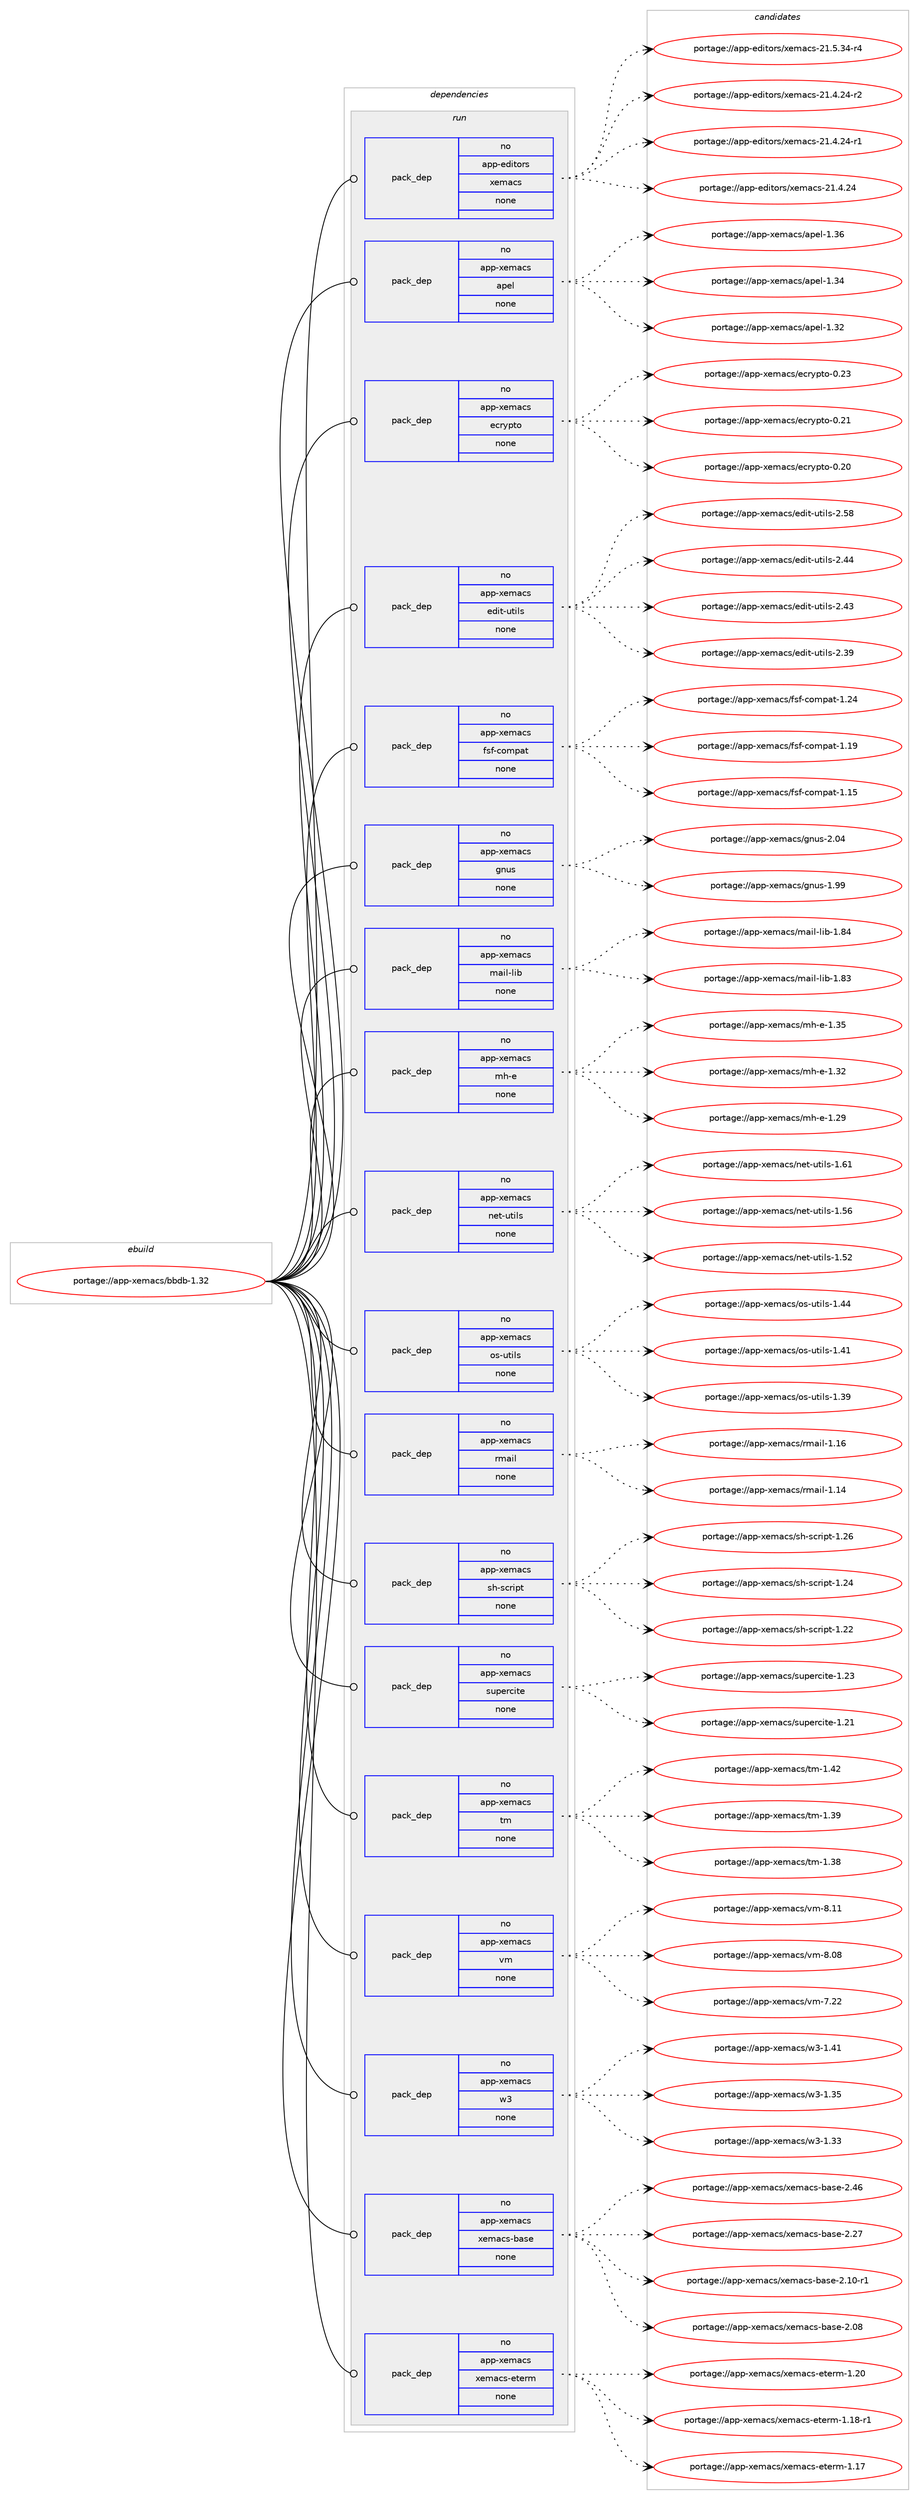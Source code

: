 digraph prolog {

# *************
# Graph options
# *************

newrank=true;
concentrate=true;
compound=true;
graph [rankdir=LR,fontname=Helvetica,fontsize=10,ranksep=1.5];#, ranksep=2.5, nodesep=0.2];
edge  [arrowhead=vee];
node  [fontname=Helvetica,fontsize=10];

# **********
# The ebuild
# **********

subgraph cluster_leftcol {
color=gray;
label=<<i>ebuild</i>>;
id [label="portage://app-xemacs/bbdb-1.32", color=red, width=4, href="../app-xemacs/bbdb-1.32.svg"];
}

# ****************
# The dependencies
# ****************

subgraph cluster_midcol {
color=gray;
label=<<i>dependencies</i>>;
subgraph cluster_compile {
fillcolor="#eeeeee";
style=filled;
label=<<i>compile</i>>;
}
subgraph cluster_compileandrun {
fillcolor="#eeeeee";
style=filled;
label=<<i>compile and run</i>>;
}
subgraph cluster_run {
fillcolor="#eeeeee";
style=filled;
label=<<i>run</i>>;
subgraph pack442175 {
dependency588663 [label=<<TABLE BORDER="0" CELLBORDER="1" CELLSPACING="0" CELLPADDING="4" WIDTH="220"><TR><TD ROWSPAN="6" CELLPADDING="30">pack_dep</TD></TR><TR><TD WIDTH="110">no</TD></TR><TR><TD>app-editors</TD></TR><TR><TD>xemacs</TD></TR><TR><TD>none</TD></TR><TR><TD></TD></TR></TABLE>>, shape=none, color=blue];
}
id:e -> dependency588663:w [weight=20,style="solid",arrowhead="odot"];
subgraph pack442176 {
dependency588664 [label=<<TABLE BORDER="0" CELLBORDER="1" CELLSPACING="0" CELLPADDING="4" WIDTH="220"><TR><TD ROWSPAN="6" CELLPADDING="30">pack_dep</TD></TR><TR><TD WIDTH="110">no</TD></TR><TR><TD>app-xemacs</TD></TR><TR><TD>apel</TD></TR><TR><TD>none</TD></TR><TR><TD></TD></TR></TABLE>>, shape=none, color=blue];
}
id:e -> dependency588664:w [weight=20,style="solid",arrowhead="odot"];
subgraph pack442177 {
dependency588665 [label=<<TABLE BORDER="0" CELLBORDER="1" CELLSPACING="0" CELLPADDING="4" WIDTH="220"><TR><TD ROWSPAN="6" CELLPADDING="30">pack_dep</TD></TR><TR><TD WIDTH="110">no</TD></TR><TR><TD>app-xemacs</TD></TR><TR><TD>ecrypto</TD></TR><TR><TD>none</TD></TR><TR><TD></TD></TR></TABLE>>, shape=none, color=blue];
}
id:e -> dependency588665:w [weight=20,style="solid",arrowhead="odot"];
subgraph pack442178 {
dependency588666 [label=<<TABLE BORDER="0" CELLBORDER="1" CELLSPACING="0" CELLPADDING="4" WIDTH="220"><TR><TD ROWSPAN="6" CELLPADDING="30">pack_dep</TD></TR><TR><TD WIDTH="110">no</TD></TR><TR><TD>app-xemacs</TD></TR><TR><TD>edit-utils</TD></TR><TR><TD>none</TD></TR><TR><TD></TD></TR></TABLE>>, shape=none, color=blue];
}
id:e -> dependency588666:w [weight=20,style="solid",arrowhead="odot"];
subgraph pack442179 {
dependency588667 [label=<<TABLE BORDER="0" CELLBORDER="1" CELLSPACING="0" CELLPADDING="4" WIDTH="220"><TR><TD ROWSPAN="6" CELLPADDING="30">pack_dep</TD></TR><TR><TD WIDTH="110">no</TD></TR><TR><TD>app-xemacs</TD></TR><TR><TD>fsf-compat</TD></TR><TR><TD>none</TD></TR><TR><TD></TD></TR></TABLE>>, shape=none, color=blue];
}
id:e -> dependency588667:w [weight=20,style="solid",arrowhead="odot"];
subgraph pack442180 {
dependency588668 [label=<<TABLE BORDER="0" CELLBORDER="1" CELLSPACING="0" CELLPADDING="4" WIDTH="220"><TR><TD ROWSPAN="6" CELLPADDING="30">pack_dep</TD></TR><TR><TD WIDTH="110">no</TD></TR><TR><TD>app-xemacs</TD></TR><TR><TD>gnus</TD></TR><TR><TD>none</TD></TR><TR><TD></TD></TR></TABLE>>, shape=none, color=blue];
}
id:e -> dependency588668:w [weight=20,style="solid",arrowhead="odot"];
subgraph pack442181 {
dependency588669 [label=<<TABLE BORDER="0" CELLBORDER="1" CELLSPACING="0" CELLPADDING="4" WIDTH="220"><TR><TD ROWSPAN="6" CELLPADDING="30">pack_dep</TD></TR><TR><TD WIDTH="110">no</TD></TR><TR><TD>app-xemacs</TD></TR><TR><TD>mail-lib</TD></TR><TR><TD>none</TD></TR><TR><TD></TD></TR></TABLE>>, shape=none, color=blue];
}
id:e -> dependency588669:w [weight=20,style="solid",arrowhead="odot"];
subgraph pack442182 {
dependency588670 [label=<<TABLE BORDER="0" CELLBORDER="1" CELLSPACING="0" CELLPADDING="4" WIDTH="220"><TR><TD ROWSPAN="6" CELLPADDING="30">pack_dep</TD></TR><TR><TD WIDTH="110">no</TD></TR><TR><TD>app-xemacs</TD></TR><TR><TD>mh-e</TD></TR><TR><TD>none</TD></TR><TR><TD></TD></TR></TABLE>>, shape=none, color=blue];
}
id:e -> dependency588670:w [weight=20,style="solid",arrowhead="odot"];
subgraph pack442183 {
dependency588671 [label=<<TABLE BORDER="0" CELLBORDER="1" CELLSPACING="0" CELLPADDING="4" WIDTH="220"><TR><TD ROWSPAN="6" CELLPADDING="30">pack_dep</TD></TR><TR><TD WIDTH="110">no</TD></TR><TR><TD>app-xemacs</TD></TR><TR><TD>net-utils</TD></TR><TR><TD>none</TD></TR><TR><TD></TD></TR></TABLE>>, shape=none, color=blue];
}
id:e -> dependency588671:w [weight=20,style="solid",arrowhead="odot"];
subgraph pack442184 {
dependency588672 [label=<<TABLE BORDER="0" CELLBORDER="1" CELLSPACING="0" CELLPADDING="4" WIDTH="220"><TR><TD ROWSPAN="6" CELLPADDING="30">pack_dep</TD></TR><TR><TD WIDTH="110">no</TD></TR><TR><TD>app-xemacs</TD></TR><TR><TD>os-utils</TD></TR><TR><TD>none</TD></TR><TR><TD></TD></TR></TABLE>>, shape=none, color=blue];
}
id:e -> dependency588672:w [weight=20,style="solid",arrowhead="odot"];
subgraph pack442185 {
dependency588673 [label=<<TABLE BORDER="0" CELLBORDER="1" CELLSPACING="0" CELLPADDING="4" WIDTH="220"><TR><TD ROWSPAN="6" CELLPADDING="30">pack_dep</TD></TR><TR><TD WIDTH="110">no</TD></TR><TR><TD>app-xemacs</TD></TR><TR><TD>rmail</TD></TR><TR><TD>none</TD></TR><TR><TD></TD></TR></TABLE>>, shape=none, color=blue];
}
id:e -> dependency588673:w [weight=20,style="solid",arrowhead="odot"];
subgraph pack442186 {
dependency588674 [label=<<TABLE BORDER="0" CELLBORDER="1" CELLSPACING="0" CELLPADDING="4" WIDTH="220"><TR><TD ROWSPAN="6" CELLPADDING="30">pack_dep</TD></TR><TR><TD WIDTH="110">no</TD></TR><TR><TD>app-xemacs</TD></TR><TR><TD>sh-script</TD></TR><TR><TD>none</TD></TR><TR><TD></TD></TR></TABLE>>, shape=none, color=blue];
}
id:e -> dependency588674:w [weight=20,style="solid",arrowhead="odot"];
subgraph pack442187 {
dependency588675 [label=<<TABLE BORDER="0" CELLBORDER="1" CELLSPACING="0" CELLPADDING="4" WIDTH="220"><TR><TD ROWSPAN="6" CELLPADDING="30">pack_dep</TD></TR><TR><TD WIDTH="110">no</TD></TR><TR><TD>app-xemacs</TD></TR><TR><TD>supercite</TD></TR><TR><TD>none</TD></TR><TR><TD></TD></TR></TABLE>>, shape=none, color=blue];
}
id:e -> dependency588675:w [weight=20,style="solid",arrowhead="odot"];
subgraph pack442188 {
dependency588676 [label=<<TABLE BORDER="0" CELLBORDER="1" CELLSPACING="0" CELLPADDING="4" WIDTH="220"><TR><TD ROWSPAN="6" CELLPADDING="30">pack_dep</TD></TR><TR><TD WIDTH="110">no</TD></TR><TR><TD>app-xemacs</TD></TR><TR><TD>tm</TD></TR><TR><TD>none</TD></TR><TR><TD></TD></TR></TABLE>>, shape=none, color=blue];
}
id:e -> dependency588676:w [weight=20,style="solid",arrowhead="odot"];
subgraph pack442189 {
dependency588677 [label=<<TABLE BORDER="0" CELLBORDER="1" CELLSPACING="0" CELLPADDING="4" WIDTH="220"><TR><TD ROWSPAN="6" CELLPADDING="30">pack_dep</TD></TR><TR><TD WIDTH="110">no</TD></TR><TR><TD>app-xemacs</TD></TR><TR><TD>vm</TD></TR><TR><TD>none</TD></TR><TR><TD></TD></TR></TABLE>>, shape=none, color=blue];
}
id:e -> dependency588677:w [weight=20,style="solid",arrowhead="odot"];
subgraph pack442190 {
dependency588678 [label=<<TABLE BORDER="0" CELLBORDER="1" CELLSPACING="0" CELLPADDING="4" WIDTH="220"><TR><TD ROWSPAN="6" CELLPADDING="30">pack_dep</TD></TR><TR><TD WIDTH="110">no</TD></TR><TR><TD>app-xemacs</TD></TR><TR><TD>w3</TD></TR><TR><TD>none</TD></TR><TR><TD></TD></TR></TABLE>>, shape=none, color=blue];
}
id:e -> dependency588678:w [weight=20,style="solid",arrowhead="odot"];
subgraph pack442191 {
dependency588679 [label=<<TABLE BORDER="0" CELLBORDER="1" CELLSPACING="0" CELLPADDING="4" WIDTH="220"><TR><TD ROWSPAN="6" CELLPADDING="30">pack_dep</TD></TR><TR><TD WIDTH="110">no</TD></TR><TR><TD>app-xemacs</TD></TR><TR><TD>xemacs-base</TD></TR><TR><TD>none</TD></TR><TR><TD></TD></TR></TABLE>>, shape=none, color=blue];
}
id:e -> dependency588679:w [weight=20,style="solid",arrowhead="odot"];
subgraph pack442192 {
dependency588680 [label=<<TABLE BORDER="0" CELLBORDER="1" CELLSPACING="0" CELLPADDING="4" WIDTH="220"><TR><TD ROWSPAN="6" CELLPADDING="30">pack_dep</TD></TR><TR><TD WIDTH="110">no</TD></TR><TR><TD>app-xemacs</TD></TR><TR><TD>xemacs-eterm</TD></TR><TR><TD>none</TD></TR><TR><TD></TD></TR></TABLE>>, shape=none, color=blue];
}
id:e -> dependency588680:w [weight=20,style="solid",arrowhead="odot"];
}
}

# **************
# The candidates
# **************

subgraph cluster_choices {
rank=same;
color=gray;
label=<<i>candidates</i>>;

subgraph choice442175 {
color=black;
nodesep=1;
choice971121124510110010511611111411547120101109979911545504946534651524511452 [label="portage://app-editors/xemacs-21.5.34-r4", color=red, width=4,href="../app-editors/xemacs-21.5.34-r4.svg"];
choice971121124510110010511611111411547120101109979911545504946524650524511450 [label="portage://app-editors/xemacs-21.4.24-r2", color=red, width=4,href="../app-editors/xemacs-21.4.24-r2.svg"];
choice971121124510110010511611111411547120101109979911545504946524650524511449 [label="portage://app-editors/xemacs-21.4.24-r1", color=red, width=4,href="../app-editors/xemacs-21.4.24-r1.svg"];
choice97112112451011001051161111141154712010110997991154550494652465052 [label="portage://app-editors/xemacs-21.4.24", color=red, width=4,href="../app-editors/xemacs-21.4.24.svg"];
dependency588663:e -> choice971121124510110010511611111411547120101109979911545504946534651524511452:w [style=dotted,weight="100"];
dependency588663:e -> choice971121124510110010511611111411547120101109979911545504946524650524511450:w [style=dotted,weight="100"];
dependency588663:e -> choice971121124510110010511611111411547120101109979911545504946524650524511449:w [style=dotted,weight="100"];
dependency588663:e -> choice97112112451011001051161111141154712010110997991154550494652465052:w [style=dotted,weight="100"];
}
subgraph choice442176 {
color=black;
nodesep=1;
choice9711211245120101109979911547971121011084549465154 [label="portage://app-xemacs/apel-1.36", color=red, width=4,href="../app-xemacs/apel-1.36.svg"];
choice9711211245120101109979911547971121011084549465152 [label="portage://app-xemacs/apel-1.34", color=red, width=4,href="../app-xemacs/apel-1.34.svg"];
choice9711211245120101109979911547971121011084549465150 [label="portage://app-xemacs/apel-1.32", color=red, width=4,href="../app-xemacs/apel-1.32.svg"];
dependency588664:e -> choice9711211245120101109979911547971121011084549465154:w [style=dotted,weight="100"];
dependency588664:e -> choice9711211245120101109979911547971121011084549465152:w [style=dotted,weight="100"];
dependency588664:e -> choice9711211245120101109979911547971121011084549465150:w [style=dotted,weight="100"];
}
subgraph choice442177 {
color=black;
nodesep=1;
choice9711211245120101109979911547101991141211121161114548465051 [label="portage://app-xemacs/ecrypto-0.23", color=red, width=4,href="../app-xemacs/ecrypto-0.23.svg"];
choice9711211245120101109979911547101991141211121161114548465049 [label="portage://app-xemacs/ecrypto-0.21", color=red, width=4,href="../app-xemacs/ecrypto-0.21.svg"];
choice9711211245120101109979911547101991141211121161114548465048 [label="portage://app-xemacs/ecrypto-0.20", color=red, width=4,href="../app-xemacs/ecrypto-0.20.svg"];
dependency588665:e -> choice9711211245120101109979911547101991141211121161114548465051:w [style=dotted,weight="100"];
dependency588665:e -> choice9711211245120101109979911547101991141211121161114548465049:w [style=dotted,weight="100"];
dependency588665:e -> choice9711211245120101109979911547101991141211121161114548465048:w [style=dotted,weight="100"];
}
subgraph choice442178 {
color=black;
nodesep=1;
choice9711211245120101109979911547101100105116451171161051081154550465356 [label="portage://app-xemacs/edit-utils-2.58", color=red, width=4,href="../app-xemacs/edit-utils-2.58.svg"];
choice9711211245120101109979911547101100105116451171161051081154550465252 [label="portage://app-xemacs/edit-utils-2.44", color=red, width=4,href="../app-xemacs/edit-utils-2.44.svg"];
choice9711211245120101109979911547101100105116451171161051081154550465251 [label="portage://app-xemacs/edit-utils-2.43", color=red, width=4,href="../app-xemacs/edit-utils-2.43.svg"];
choice9711211245120101109979911547101100105116451171161051081154550465157 [label="portage://app-xemacs/edit-utils-2.39", color=red, width=4,href="../app-xemacs/edit-utils-2.39.svg"];
dependency588666:e -> choice9711211245120101109979911547101100105116451171161051081154550465356:w [style=dotted,weight="100"];
dependency588666:e -> choice9711211245120101109979911547101100105116451171161051081154550465252:w [style=dotted,weight="100"];
dependency588666:e -> choice9711211245120101109979911547101100105116451171161051081154550465251:w [style=dotted,weight="100"];
dependency588666:e -> choice9711211245120101109979911547101100105116451171161051081154550465157:w [style=dotted,weight="100"];
}
subgraph choice442179 {
color=black;
nodesep=1;
choice97112112451201011099799115471021151024599111109112971164549465052 [label="portage://app-xemacs/fsf-compat-1.24", color=red, width=4,href="../app-xemacs/fsf-compat-1.24.svg"];
choice97112112451201011099799115471021151024599111109112971164549464957 [label="portage://app-xemacs/fsf-compat-1.19", color=red, width=4,href="../app-xemacs/fsf-compat-1.19.svg"];
choice97112112451201011099799115471021151024599111109112971164549464953 [label="portage://app-xemacs/fsf-compat-1.15", color=red, width=4,href="../app-xemacs/fsf-compat-1.15.svg"];
dependency588667:e -> choice97112112451201011099799115471021151024599111109112971164549465052:w [style=dotted,weight="100"];
dependency588667:e -> choice97112112451201011099799115471021151024599111109112971164549464957:w [style=dotted,weight="100"];
dependency588667:e -> choice97112112451201011099799115471021151024599111109112971164549464953:w [style=dotted,weight="100"];
}
subgraph choice442180 {
color=black;
nodesep=1;
choice97112112451201011099799115471031101171154550464852 [label="portage://app-xemacs/gnus-2.04", color=red, width=4,href="../app-xemacs/gnus-2.04.svg"];
choice97112112451201011099799115471031101171154549465757 [label="portage://app-xemacs/gnus-1.99", color=red, width=4,href="../app-xemacs/gnus-1.99.svg"];
dependency588668:e -> choice97112112451201011099799115471031101171154550464852:w [style=dotted,weight="100"];
dependency588668:e -> choice97112112451201011099799115471031101171154549465757:w [style=dotted,weight="100"];
}
subgraph choice442181 {
color=black;
nodesep=1;
choice97112112451201011099799115471099710510845108105984549465652 [label="portage://app-xemacs/mail-lib-1.84", color=red, width=4,href="../app-xemacs/mail-lib-1.84.svg"];
choice97112112451201011099799115471099710510845108105984549465651 [label="portage://app-xemacs/mail-lib-1.83", color=red, width=4,href="../app-xemacs/mail-lib-1.83.svg"];
dependency588669:e -> choice97112112451201011099799115471099710510845108105984549465652:w [style=dotted,weight="100"];
dependency588669:e -> choice97112112451201011099799115471099710510845108105984549465651:w [style=dotted,weight="100"];
}
subgraph choice442182 {
color=black;
nodesep=1;
choice9711211245120101109979911547109104451014549465153 [label="portage://app-xemacs/mh-e-1.35", color=red, width=4,href="../app-xemacs/mh-e-1.35.svg"];
choice9711211245120101109979911547109104451014549465150 [label="portage://app-xemacs/mh-e-1.32", color=red, width=4,href="../app-xemacs/mh-e-1.32.svg"];
choice9711211245120101109979911547109104451014549465057 [label="portage://app-xemacs/mh-e-1.29", color=red, width=4,href="../app-xemacs/mh-e-1.29.svg"];
dependency588670:e -> choice9711211245120101109979911547109104451014549465153:w [style=dotted,weight="100"];
dependency588670:e -> choice9711211245120101109979911547109104451014549465150:w [style=dotted,weight="100"];
dependency588670:e -> choice9711211245120101109979911547109104451014549465057:w [style=dotted,weight="100"];
}
subgraph choice442183 {
color=black;
nodesep=1;
choice9711211245120101109979911547110101116451171161051081154549465449 [label="portage://app-xemacs/net-utils-1.61", color=red, width=4,href="../app-xemacs/net-utils-1.61.svg"];
choice9711211245120101109979911547110101116451171161051081154549465354 [label="portage://app-xemacs/net-utils-1.56", color=red, width=4,href="../app-xemacs/net-utils-1.56.svg"];
choice9711211245120101109979911547110101116451171161051081154549465350 [label="portage://app-xemacs/net-utils-1.52", color=red, width=4,href="../app-xemacs/net-utils-1.52.svg"];
dependency588671:e -> choice9711211245120101109979911547110101116451171161051081154549465449:w [style=dotted,weight="100"];
dependency588671:e -> choice9711211245120101109979911547110101116451171161051081154549465354:w [style=dotted,weight="100"];
dependency588671:e -> choice9711211245120101109979911547110101116451171161051081154549465350:w [style=dotted,weight="100"];
}
subgraph choice442184 {
color=black;
nodesep=1;
choice9711211245120101109979911547111115451171161051081154549465252 [label="portage://app-xemacs/os-utils-1.44", color=red, width=4,href="../app-xemacs/os-utils-1.44.svg"];
choice9711211245120101109979911547111115451171161051081154549465249 [label="portage://app-xemacs/os-utils-1.41", color=red, width=4,href="../app-xemacs/os-utils-1.41.svg"];
choice9711211245120101109979911547111115451171161051081154549465157 [label="portage://app-xemacs/os-utils-1.39", color=red, width=4,href="../app-xemacs/os-utils-1.39.svg"];
dependency588672:e -> choice9711211245120101109979911547111115451171161051081154549465252:w [style=dotted,weight="100"];
dependency588672:e -> choice9711211245120101109979911547111115451171161051081154549465249:w [style=dotted,weight="100"];
dependency588672:e -> choice9711211245120101109979911547111115451171161051081154549465157:w [style=dotted,weight="100"];
}
subgraph choice442185 {
color=black;
nodesep=1;
choice9711211245120101109979911547114109971051084549464954 [label="portage://app-xemacs/rmail-1.16", color=red, width=4,href="../app-xemacs/rmail-1.16.svg"];
choice9711211245120101109979911547114109971051084549464952 [label="portage://app-xemacs/rmail-1.14", color=red, width=4,href="../app-xemacs/rmail-1.14.svg"];
dependency588673:e -> choice9711211245120101109979911547114109971051084549464954:w [style=dotted,weight="100"];
dependency588673:e -> choice9711211245120101109979911547114109971051084549464952:w [style=dotted,weight="100"];
}
subgraph choice442186 {
color=black;
nodesep=1;
choice971121124512010110997991154711510445115991141051121164549465054 [label="portage://app-xemacs/sh-script-1.26", color=red, width=4,href="../app-xemacs/sh-script-1.26.svg"];
choice971121124512010110997991154711510445115991141051121164549465052 [label="portage://app-xemacs/sh-script-1.24", color=red, width=4,href="../app-xemacs/sh-script-1.24.svg"];
choice971121124512010110997991154711510445115991141051121164549465050 [label="portage://app-xemacs/sh-script-1.22", color=red, width=4,href="../app-xemacs/sh-script-1.22.svg"];
dependency588674:e -> choice971121124512010110997991154711510445115991141051121164549465054:w [style=dotted,weight="100"];
dependency588674:e -> choice971121124512010110997991154711510445115991141051121164549465052:w [style=dotted,weight="100"];
dependency588674:e -> choice971121124512010110997991154711510445115991141051121164549465050:w [style=dotted,weight="100"];
}
subgraph choice442187 {
color=black;
nodesep=1;
choice9711211245120101109979911547115117112101114991051161014549465051 [label="portage://app-xemacs/supercite-1.23", color=red, width=4,href="../app-xemacs/supercite-1.23.svg"];
choice9711211245120101109979911547115117112101114991051161014549465049 [label="portage://app-xemacs/supercite-1.21", color=red, width=4,href="../app-xemacs/supercite-1.21.svg"];
dependency588675:e -> choice9711211245120101109979911547115117112101114991051161014549465051:w [style=dotted,weight="100"];
dependency588675:e -> choice9711211245120101109979911547115117112101114991051161014549465049:w [style=dotted,weight="100"];
}
subgraph choice442188 {
color=black;
nodesep=1;
choice97112112451201011099799115471161094549465250 [label="portage://app-xemacs/tm-1.42", color=red, width=4,href="../app-xemacs/tm-1.42.svg"];
choice97112112451201011099799115471161094549465157 [label="portage://app-xemacs/tm-1.39", color=red, width=4,href="../app-xemacs/tm-1.39.svg"];
choice97112112451201011099799115471161094549465156 [label="portage://app-xemacs/tm-1.38", color=red, width=4,href="../app-xemacs/tm-1.38.svg"];
dependency588676:e -> choice97112112451201011099799115471161094549465250:w [style=dotted,weight="100"];
dependency588676:e -> choice97112112451201011099799115471161094549465157:w [style=dotted,weight="100"];
dependency588676:e -> choice97112112451201011099799115471161094549465156:w [style=dotted,weight="100"];
}
subgraph choice442189 {
color=black;
nodesep=1;
choice97112112451201011099799115471181094556464949 [label="portage://app-xemacs/vm-8.11", color=red, width=4,href="../app-xemacs/vm-8.11.svg"];
choice97112112451201011099799115471181094556464856 [label="portage://app-xemacs/vm-8.08", color=red, width=4,href="../app-xemacs/vm-8.08.svg"];
choice97112112451201011099799115471181094555465050 [label="portage://app-xemacs/vm-7.22", color=red, width=4,href="../app-xemacs/vm-7.22.svg"];
dependency588677:e -> choice97112112451201011099799115471181094556464949:w [style=dotted,weight="100"];
dependency588677:e -> choice97112112451201011099799115471181094556464856:w [style=dotted,weight="100"];
dependency588677:e -> choice97112112451201011099799115471181094555465050:w [style=dotted,weight="100"];
}
subgraph choice442190 {
color=black;
nodesep=1;
choice9711211245120101109979911547119514549465249 [label="portage://app-xemacs/w3-1.41", color=red, width=4,href="../app-xemacs/w3-1.41.svg"];
choice9711211245120101109979911547119514549465153 [label="portage://app-xemacs/w3-1.35", color=red, width=4,href="../app-xemacs/w3-1.35.svg"];
choice9711211245120101109979911547119514549465151 [label="portage://app-xemacs/w3-1.33", color=red, width=4,href="../app-xemacs/w3-1.33.svg"];
dependency588678:e -> choice9711211245120101109979911547119514549465249:w [style=dotted,weight="100"];
dependency588678:e -> choice9711211245120101109979911547119514549465153:w [style=dotted,weight="100"];
dependency588678:e -> choice9711211245120101109979911547119514549465151:w [style=dotted,weight="100"];
}
subgraph choice442191 {
color=black;
nodesep=1;
choice971121124512010110997991154712010110997991154598971151014550465254 [label="portage://app-xemacs/xemacs-base-2.46", color=red, width=4,href="../app-xemacs/xemacs-base-2.46.svg"];
choice971121124512010110997991154712010110997991154598971151014550465055 [label="portage://app-xemacs/xemacs-base-2.27", color=red, width=4,href="../app-xemacs/xemacs-base-2.27.svg"];
choice9711211245120101109979911547120101109979911545989711510145504649484511449 [label="portage://app-xemacs/xemacs-base-2.10-r1", color=red, width=4,href="../app-xemacs/xemacs-base-2.10-r1.svg"];
choice971121124512010110997991154712010110997991154598971151014550464856 [label="portage://app-xemacs/xemacs-base-2.08", color=red, width=4,href="../app-xemacs/xemacs-base-2.08.svg"];
dependency588679:e -> choice971121124512010110997991154712010110997991154598971151014550465254:w [style=dotted,weight="100"];
dependency588679:e -> choice971121124512010110997991154712010110997991154598971151014550465055:w [style=dotted,weight="100"];
dependency588679:e -> choice9711211245120101109979911547120101109979911545989711510145504649484511449:w [style=dotted,weight="100"];
dependency588679:e -> choice971121124512010110997991154712010110997991154598971151014550464856:w [style=dotted,weight="100"];
}
subgraph choice442192 {
color=black;
nodesep=1;
choice97112112451201011099799115471201011099799115451011161011141094549465048 [label="portage://app-xemacs/xemacs-eterm-1.20", color=red, width=4,href="../app-xemacs/xemacs-eterm-1.20.svg"];
choice971121124512010110997991154712010110997991154510111610111410945494649564511449 [label="portage://app-xemacs/xemacs-eterm-1.18-r1", color=red, width=4,href="../app-xemacs/xemacs-eterm-1.18-r1.svg"];
choice97112112451201011099799115471201011099799115451011161011141094549464955 [label="portage://app-xemacs/xemacs-eterm-1.17", color=red, width=4,href="../app-xemacs/xemacs-eterm-1.17.svg"];
dependency588680:e -> choice97112112451201011099799115471201011099799115451011161011141094549465048:w [style=dotted,weight="100"];
dependency588680:e -> choice971121124512010110997991154712010110997991154510111610111410945494649564511449:w [style=dotted,weight="100"];
dependency588680:e -> choice97112112451201011099799115471201011099799115451011161011141094549464955:w [style=dotted,weight="100"];
}
}

}
